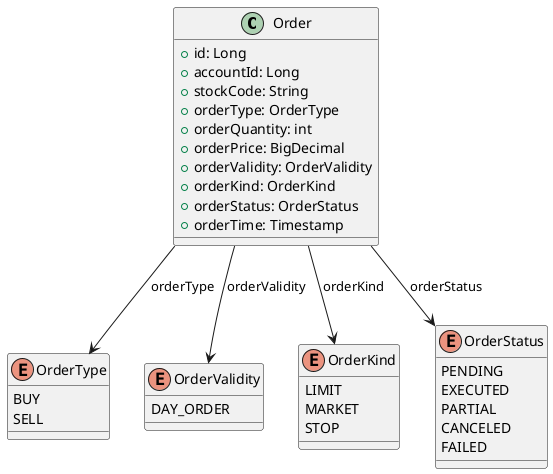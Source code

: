 @startuml trade_order

class Order {
    + id: Long
    + accountId: Long
    + stockCode: String
    + orderType: OrderType
    + orderQuantity: int
    + orderPrice: BigDecimal
    + orderValidity: OrderValidity
    + orderKind: OrderKind
    + orderStatus: OrderStatus
    + orderTime: Timestamp
}

enum OrderType {
    BUY
    SELL
}

enum OrderValidity {
    DAY_ORDER
}

enum OrderKind {
    LIMIT
    MARKET
    STOP
}

enum OrderStatus {
    PENDING     
    EXECUTED    
    PARTIAL
    CANCELED
    FAILED
}

Order --> OrderType : "orderType"
Order --> OrderValidity : "orderValidity"
Order --> OrderKind : "orderKind"
Order --> OrderStatus : "orderStatus"


@enduml
